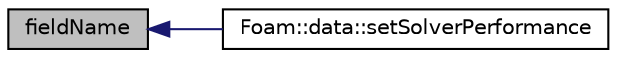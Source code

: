 digraph "fieldName"
{
  bgcolor="transparent";
  edge [fontname="Helvetica",fontsize="10",labelfontname="Helvetica",labelfontsize="10"];
  node [fontname="Helvetica",fontsize="10",shape=record];
  rankdir="LR";
  Node1 [label="fieldName",height=0.2,width=0.4,color="black", fillcolor="grey75", style="filled", fontcolor="black"];
  Node1 -> Node2 [dir="back",color="midnightblue",fontsize="10",style="solid",fontname="Helvetica"];
  Node2 [label="Foam::data::setSolverPerformance",height=0.2,width=0.4,color="black",URL="$a00507.html#a856d0ba4e7ed83cadbd828468fc39d40",tooltip="Add/set the solverPerformance entry, using its fieldName. "];
}
